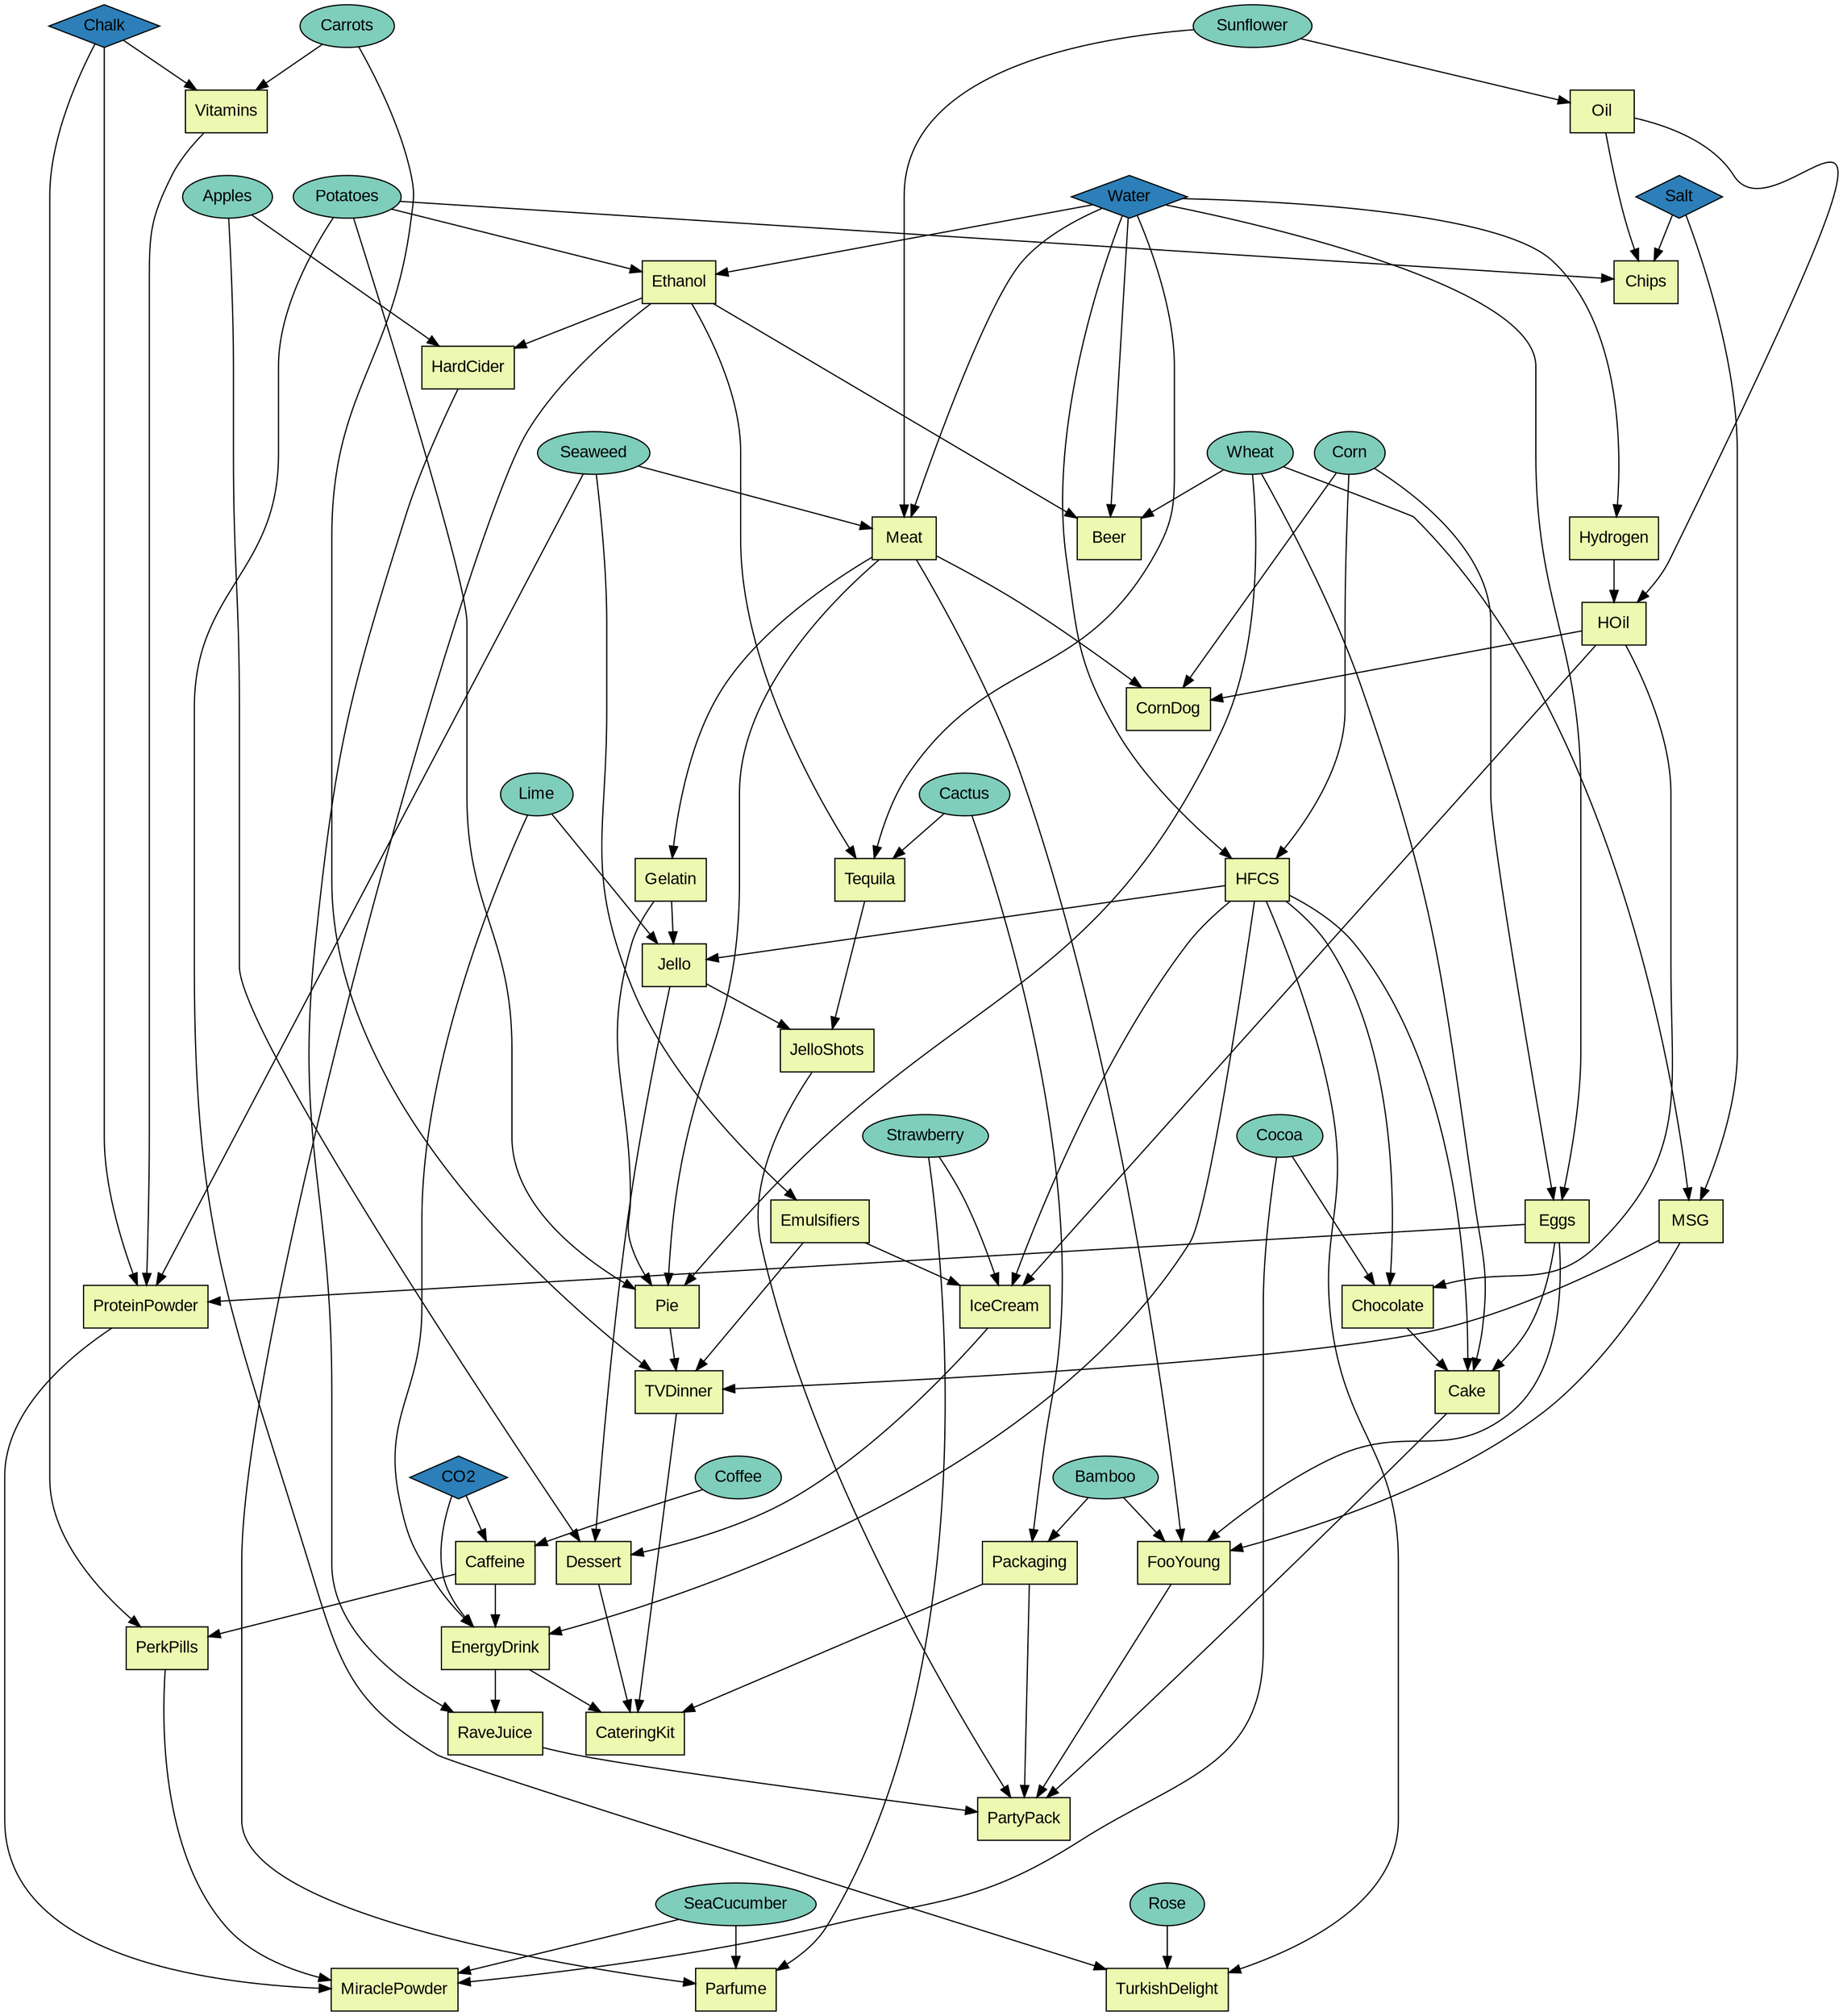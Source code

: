 digraph G {

     //nodesep=0.1;
     //ranksep=2.0;
     
     node [style="filled", fontname="Arial", colorscheme=ylgnbu3];

    Vitamins, Oil, Chips, Ethanol, HardCider, HFCS, Eggs, Tequila, Meat, MSG, Beer,
    Emulsifiers, Hydrogen, IceCream, HOil, ProteinPowder, Chocolate, TVDinner, FooYoung, Caffeine, EnergyDrink,
    RaveJuice, JelloShots, Cake, CateringKit, Packaging, PartyPack, CornDog, Dessert, Jello, 
    Gelatin, Pie, PerkPills, Rose, TurkishDelight, Parfume, MiraclePowder
    [shape=Square, fillcolor=1]


    Carrots, Sunflower, Potatoes, Apples, Corn, Cactus, Wheat, Seaweed, Coffee, Bamboo, Lime, Strawberry, Cocoa, SeaCucumber, Rose
    [shape=ellipse, fillcolor=2]

    Chalk, Salt, Water, CO2 
    [shape=diamond, fillcolor=3]
    
    subgraph t0 {
        label="Tier 0"
        rank="same"
        Carrots, Sunflower,
        Chalk
    }
    subgraph t1 {
        label="Tier 1"
        rank="same"
        Potatoes, Apples,
        Salt, Water
    }
    subgraph t2 {
        label="Tier 2"
        rank="same"
        Seaweed, Corn, Wheat
    }
    subgraph t3 {
        label="Tier3"
        rank="same"
        Cactus, Lime
    }
    subgraph t4 {
        label="Tier 4"
        rank="same"
        Strawberry, Cocoa
    }
    subgraph t5 {
        rank="same"
        label="Tier 5"
        Coffee, Bamboo,
        CO2
    }
   subgraph t6 {
        rank="same"
        label="Tier 6"
        SeaCucumber, Rose
    }
    
    
    subgraph f0 {
        rank="same"
        Vitamins, Oil
    }
    subgraph f1_a {
        rank="same"
        Chips, Ethanol
    }
    subgraph f1_b {
        rank="same"
        HardCider
    }
    subgraph f2_a {
        rank="same"
        Meat, Hydrogen, Beer
    }
    subgraph f2_b {
        rank="same"
        HOil
    }
    subgraph f2_c {
        rank="same"
        CornDog
    }
    subgraph f3_a {
        rank="same"
        Tequila, HFCS, Gelatin
    }
    subgraph f3_b {
        rank="same"
        Jello
    }
    subgraph f3_c {
        rank="same"
        JelloShots
    }    
    subgraph f4_a {
        rank="same"
        Emulsifiers, Eggs, MSG
    }
    subgraph f4_b {
        rank="same"
        IceCream, ProteinPowder, Chocolate, Pie
    }
    subgraph f4_c {
        rank="same"
        TVDinner, Cake
    }
    subgraph f5_a {
        rank="same"
        Caffeine, Packaging, Dessert, FooYoung
    }
    subgraph f5_b {
        rank="same"
        EnergyDrink, PerkPills
    }
    subgraph f5_c {
        rank="same"
        RaveJuice, CateringKit
    }
    subgraph f5_d {
        rank="same"
        PartyPack
    }
    subgraph f6_a {
        rank="same"
        Parfume, TurkishDelight, MiraclePowder
    }
    
    // Force fanking
    Carrots -> Potatoes [style=invis]
    Potatoes -> Seaweed [style=invis]
    Seaweed -> Cactus [style=invis]
    Cactus -> Strawberry [style=invis]
    Strawberry -> Coffee [style=invis]
    Coffee -> SeaCucumber [style=invis]

    // extra needed for T4
    Strawberry -> Emulsifiers [style=invis]
    
    Vitamins -> Potatoes [style=invis]
    HardCider -> Seaweed [style=invis]
    CornDog -> Cactus [style=invis]
    JelloShots -> Strawberry [style=invis]
    TVDinner -> Coffee [style=invis]
    PartyPack -> SeaCucumber [style=invis]

    // t0
    
    Carrots -> Vitamins
    Chalk -> Vitamins
    
    // t1
    
    Sunflower -> Oil
    
    Potatoes -> Chips
    Salt -> Chips
    Oil -> Chips
    
    Potatoes -> Ethanol
    Water -> Ethanol
    
    Ethanol -> HardCider
    Apples -> HardCider
    
    // t2
    
    Sunflower -> Meat
    Seaweed -> Meat
    Water -> Meat
    
    Water -> Hydrogen
    
    Oil -> HOil
    Hydrogen -> HOil
    
    HOil -> CornDog
    Meat -> CornDog
    Corn -> CornDog
    
    Ethanol -> Beer
    Water -> Beer
    Wheat -> Beer 
    
    // t3
    
    Ethanol -> Tequila
    Cactus -> Tequila
    Water -> Tequila
    
    Corn -> HFCS
    Water -> HFCS
    
    Meat -> Gelatin
    
    Gelatin -> Jello
    Lime -> Jello
    HFCS -> Jello  
    
    Tequila -> JelloShots
    Jello -> JelloShots
    
    // t4
    
    Seaweed -> Emulsifiers
    
    Strawberry -> IceCream
    Emulsifiers -> IceCream
    HOil -> IceCream
    HFCS -> IceCream
    
    Corn -> Eggs
    Water -> Eggs
    
    Eggs -> ProteinPowder
    Seaweed -> ProteinPowder
    Chalk -> ProteinPowder
    Vitamins -> ProteinPowder
    
    Cocoa -> Chocolate
    HFCS -> Chocolate
    HOil -> Chocolate

    Meat -> Pie
    Gelatin -> Pie
    Wheat -> Pie
    Potatoes -> Pie
    
    Wheat -> MSG
    Salt -> MSG
    
    Carrots -> TVDinner
    Pie -> TVDinner
    MSG -> TVDinner
    Emulsifiers -> TVDinner
    
    HFCS -> Cake
    Eggs -> Cake
    Wheat -> Cake
    Chocolate -> Cake
    
    // t5
    
    CO2 -> Caffeine
    Coffee -> Caffeine
    
    Lime -> EnergyDrink
    HFCS -> EnergyDrink
    Caffeine -> EnergyDrink
    CO2 -> EnergyDrink
    
    HardCider -> RaveJuice
    EnergyDrink -> RaveJuice
    
    Caffeine -> PerkPills
    Chalk -> PerkPills
    
    Bamboo -> Packaging
    Cactus -> Packaging
    
    Jello -> Dessert
    IceCream -> Dessert
    Apples -> Dessert
    
    TVDinner -> CateringKit
    Dessert -> CateringKit
    EnergyDrink -> CateringKit
    Packaging -> CateringKit
    
    MSG -> FooYoung
    Eggs -> FooYoung
    Bamboo -> FooYoung
    Meat -> FooYoung

    FooYoung -> PartyPack
    JelloShots -> PartyPack
    Cake -> PartyPack
    RaveJuice -> PartyPack
    Packaging -> PartyPack
    
    // t6
    
    SeaCucumber -> Parfume
    Strawberry -> Parfume
    Ethanol -> Parfume
    
    ProteinPowder -> MiraclePowder
    SeaCucumber -> MiraclePowder
    PerkPills -> MiraclePowder
    Cocoa -> MiraclePowder
    
    Rose -> TurkishDelight
    HFCS -> TurkishDelight
    Potatoes -> TurkishDelight

}